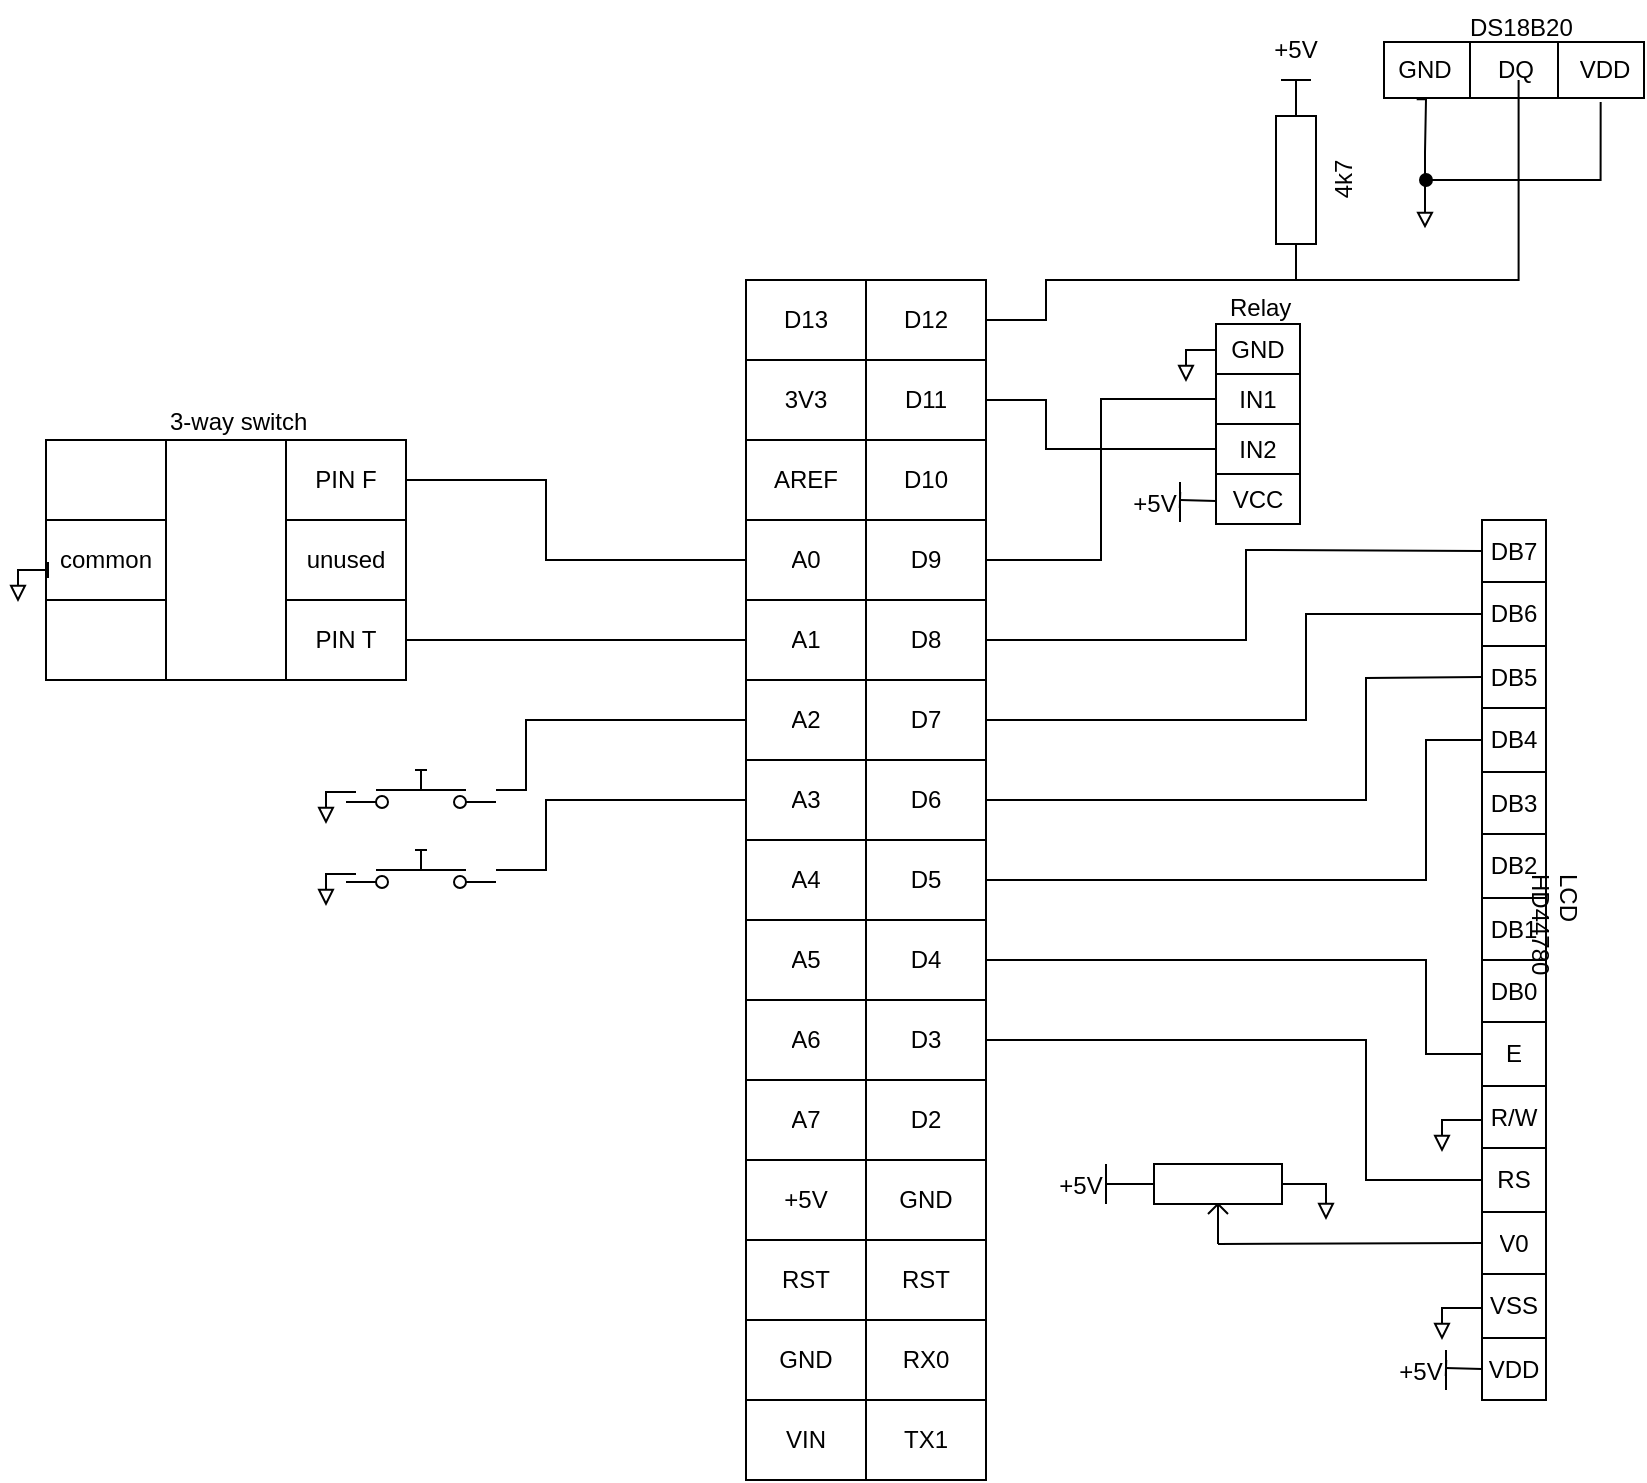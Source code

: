 <mxfile version="14.2.4" type="device"><diagram id="t4HYiMUqzoNzaTL_WrJj" name="Page-1"><mxGraphModel dx="2595" dy="795" grid="1" gridSize="10" guides="1" tooltips="1" connect="1" arrows="1" fold="1" page="1" pageScale="1" pageWidth="1169" pageHeight="827" math="0" shadow="0"><root><mxCell id="0"/><mxCell id="1" parent="0"/><mxCell id="Pey-bX2XR4ALerEIe10U-1" value="" style="shape=table;startSize=0;container=1;collapsible=0;childLayout=tableLayout;flipH=0;flipV=0;direction=east;rotatable=1;" vertex="1" parent="1"><mxGeometry x="360" y="340" width="120" height="600" as="geometry"/></mxCell><mxCell id="Pey-bX2XR4ALerEIe10U-2" value="" style="shape=tableRow;horizontal=0;startSize=0;swimlaneHead=0;swimlaneBody=0;strokeColor=inherit;top=0;left=0;bottom=0;right=0;collapsible=0;dropTarget=0;fillColor=none;points=[[0,0.5],[1,0.5]];portConstraint=eastwest;" vertex="1" parent="Pey-bX2XR4ALerEIe10U-1"><mxGeometry width="120" height="40" as="geometry"/></mxCell><mxCell id="Pey-bX2XR4ALerEIe10U-3" value="D13" style="shape=partialRectangle;html=1;whiteSpace=wrap;connectable=0;strokeColor=inherit;overflow=hidden;fillColor=none;top=0;left=0;bottom=0;right=0;pointerEvents=1;" vertex="1" parent="Pey-bX2XR4ALerEIe10U-2"><mxGeometry width="60" height="40" as="geometry"><mxRectangle width="60" height="40" as="alternateBounds"/></mxGeometry></mxCell><mxCell id="Pey-bX2XR4ALerEIe10U-4" value="D12" style="shape=partialRectangle;html=1;whiteSpace=wrap;connectable=0;strokeColor=inherit;overflow=hidden;fillColor=none;top=0;left=0;bottom=0;right=0;pointerEvents=1;" vertex="1" parent="Pey-bX2XR4ALerEIe10U-2"><mxGeometry x="60" width="60" height="40" as="geometry"><mxRectangle width="60" height="40" as="alternateBounds"/></mxGeometry></mxCell><mxCell id="Pey-bX2XR4ALerEIe10U-5" value="" style="shape=tableRow;horizontal=0;startSize=0;swimlaneHead=0;swimlaneBody=0;strokeColor=inherit;top=0;left=0;bottom=0;right=0;collapsible=0;dropTarget=0;fillColor=none;points=[[0,0.5],[1,0.5]];portConstraint=eastwest;" vertex="1" parent="Pey-bX2XR4ALerEIe10U-1"><mxGeometry y="40" width="120" height="40" as="geometry"/></mxCell><mxCell id="Pey-bX2XR4ALerEIe10U-6" value="3V3" style="shape=partialRectangle;html=1;whiteSpace=wrap;connectable=0;strokeColor=inherit;overflow=hidden;fillColor=none;top=0;left=0;bottom=0;right=0;pointerEvents=1;" vertex="1" parent="Pey-bX2XR4ALerEIe10U-5"><mxGeometry width="60" height="40" as="geometry"><mxRectangle width="60" height="40" as="alternateBounds"/></mxGeometry></mxCell><mxCell id="Pey-bX2XR4ALerEIe10U-7" value="D11" style="shape=partialRectangle;html=1;whiteSpace=wrap;connectable=0;strokeColor=inherit;overflow=hidden;fillColor=none;top=0;left=0;bottom=0;right=0;pointerEvents=1;" vertex="1" parent="Pey-bX2XR4ALerEIe10U-5"><mxGeometry x="60" width="60" height="40" as="geometry"><mxRectangle width="60" height="40" as="alternateBounds"/></mxGeometry></mxCell><mxCell id="Pey-bX2XR4ALerEIe10U-8" value="" style="shape=tableRow;horizontal=0;startSize=0;swimlaneHead=0;swimlaneBody=0;strokeColor=inherit;top=0;left=0;bottom=0;right=0;collapsible=0;dropTarget=0;fillColor=none;points=[[0,0.5],[1,0.5]];portConstraint=eastwest;" vertex="1" parent="Pey-bX2XR4ALerEIe10U-1"><mxGeometry y="80" width="120" height="40" as="geometry"/></mxCell><mxCell id="Pey-bX2XR4ALerEIe10U-9" value="AREF" style="shape=partialRectangle;html=1;whiteSpace=wrap;connectable=0;strokeColor=inherit;overflow=hidden;fillColor=none;top=0;left=0;bottom=0;right=0;pointerEvents=1;" vertex="1" parent="Pey-bX2XR4ALerEIe10U-8"><mxGeometry width="60" height="40" as="geometry"><mxRectangle width="60" height="40" as="alternateBounds"/></mxGeometry></mxCell><mxCell id="Pey-bX2XR4ALerEIe10U-10" value="D10" style="shape=partialRectangle;html=1;whiteSpace=wrap;connectable=0;strokeColor=inherit;overflow=hidden;fillColor=none;top=0;left=0;bottom=0;right=0;pointerEvents=1;" vertex="1" parent="Pey-bX2XR4ALerEIe10U-8"><mxGeometry x="60" width="60" height="40" as="geometry"><mxRectangle width="60" height="40" as="alternateBounds"/></mxGeometry></mxCell><mxCell id="Pey-bX2XR4ALerEIe10U-11" value="" style="shape=tableRow;horizontal=0;startSize=0;swimlaneHead=0;swimlaneBody=0;strokeColor=inherit;top=0;left=0;bottom=0;right=0;collapsible=0;dropTarget=0;fillColor=none;points=[[0,0.5],[1,0.5]];portConstraint=eastwest;" vertex="1" parent="Pey-bX2XR4ALerEIe10U-1"><mxGeometry y="120" width="120" height="40" as="geometry"/></mxCell><mxCell id="Pey-bX2XR4ALerEIe10U-12" value="A0" style="shape=partialRectangle;html=1;whiteSpace=wrap;connectable=0;strokeColor=inherit;overflow=hidden;fillColor=none;top=0;left=0;bottom=0;right=0;pointerEvents=1;" vertex="1" parent="Pey-bX2XR4ALerEIe10U-11"><mxGeometry width="60" height="40" as="geometry"><mxRectangle width="60" height="40" as="alternateBounds"/></mxGeometry></mxCell><mxCell id="Pey-bX2XR4ALerEIe10U-13" value="D9" style="shape=partialRectangle;html=1;whiteSpace=wrap;connectable=0;strokeColor=inherit;overflow=hidden;fillColor=none;top=0;left=0;bottom=0;right=0;pointerEvents=1;" vertex="1" parent="Pey-bX2XR4ALerEIe10U-11"><mxGeometry x="60" width="60" height="40" as="geometry"><mxRectangle width="60" height="40" as="alternateBounds"/></mxGeometry></mxCell><mxCell id="Pey-bX2XR4ALerEIe10U-14" value="" style="shape=tableRow;horizontal=0;startSize=0;swimlaneHead=0;swimlaneBody=0;strokeColor=inherit;top=0;left=0;bottom=0;right=0;collapsible=0;dropTarget=0;fillColor=none;points=[[0,0.5],[1,0.5]];portConstraint=eastwest;" vertex="1" parent="Pey-bX2XR4ALerEIe10U-1"><mxGeometry y="160" width="120" height="40" as="geometry"/></mxCell><mxCell id="Pey-bX2XR4ALerEIe10U-15" value="A1" style="shape=partialRectangle;html=1;whiteSpace=wrap;connectable=0;strokeColor=inherit;overflow=hidden;fillColor=none;top=0;left=0;bottom=0;right=0;pointerEvents=1;" vertex="1" parent="Pey-bX2XR4ALerEIe10U-14"><mxGeometry width="60" height="40" as="geometry"><mxRectangle width="60" height="40" as="alternateBounds"/></mxGeometry></mxCell><mxCell id="Pey-bX2XR4ALerEIe10U-16" value="D8" style="shape=partialRectangle;html=1;whiteSpace=wrap;connectable=0;strokeColor=inherit;overflow=hidden;fillColor=none;top=0;left=0;bottom=0;right=0;pointerEvents=1;" vertex="1" parent="Pey-bX2XR4ALerEIe10U-14"><mxGeometry x="60" width="60" height="40" as="geometry"><mxRectangle width="60" height="40" as="alternateBounds"/></mxGeometry></mxCell><mxCell id="Pey-bX2XR4ALerEIe10U-17" value="" style="shape=tableRow;horizontal=0;startSize=0;swimlaneHead=0;swimlaneBody=0;strokeColor=inherit;top=0;left=0;bottom=0;right=0;collapsible=0;dropTarget=0;fillColor=none;points=[[0,0.5],[1,0.5]];portConstraint=eastwest;" vertex="1" parent="Pey-bX2XR4ALerEIe10U-1"><mxGeometry y="200" width="120" height="40" as="geometry"/></mxCell><mxCell id="Pey-bX2XR4ALerEIe10U-18" value="A2" style="shape=partialRectangle;html=1;whiteSpace=wrap;connectable=0;strokeColor=inherit;overflow=hidden;fillColor=none;top=0;left=0;bottom=0;right=0;pointerEvents=1;" vertex="1" parent="Pey-bX2XR4ALerEIe10U-17"><mxGeometry width="60" height="40" as="geometry"><mxRectangle width="60" height="40" as="alternateBounds"/></mxGeometry></mxCell><mxCell id="Pey-bX2XR4ALerEIe10U-19" value="D7" style="shape=partialRectangle;html=1;whiteSpace=wrap;connectable=0;strokeColor=inherit;overflow=hidden;fillColor=none;top=0;left=0;bottom=0;right=0;pointerEvents=1;" vertex="1" parent="Pey-bX2XR4ALerEIe10U-17"><mxGeometry x="60" width="60" height="40" as="geometry"><mxRectangle width="60" height="40" as="alternateBounds"/></mxGeometry></mxCell><mxCell id="Pey-bX2XR4ALerEIe10U-20" value="" style="shape=tableRow;horizontal=0;startSize=0;swimlaneHead=0;swimlaneBody=0;strokeColor=inherit;top=0;left=0;bottom=0;right=0;collapsible=0;dropTarget=0;fillColor=none;points=[[0,0.5],[1,0.5]];portConstraint=eastwest;" vertex="1" parent="Pey-bX2XR4ALerEIe10U-1"><mxGeometry y="240" width="120" height="40" as="geometry"/></mxCell><mxCell id="Pey-bX2XR4ALerEIe10U-21" value="A3" style="shape=partialRectangle;html=1;whiteSpace=wrap;connectable=0;strokeColor=inherit;overflow=hidden;fillColor=none;top=0;left=0;bottom=0;right=0;pointerEvents=1;" vertex="1" parent="Pey-bX2XR4ALerEIe10U-20"><mxGeometry width="60" height="40" as="geometry"><mxRectangle width="60" height="40" as="alternateBounds"/></mxGeometry></mxCell><mxCell id="Pey-bX2XR4ALerEIe10U-22" value="D6" style="shape=partialRectangle;html=1;whiteSpace=wrap;connectable=0;strokeColor=inherit;overflow=hidden;fillColor=none;top=0;left=0;bottom=0;right=0;pointerEvents=1;" vertex="1" parent="Pey-bX2XR4ALerEIe10U-20"><mxGeometry x="60" width="60" height="40" as="geometry"><mxRectangle width="60" height="40" as="alternateBounds"/></mxGeometry></mxCell><mxCell id="Pey-bX2XR4ALerEIe10U-23" value="" style="shape=tableRow;horizontal=0;startSize=0;swimlaneHead=0;swimlaneBody=0;strokeColor=inherit;top=0;left=0;bottom=0;right=0;collapsible=0;dropTarget=0;fillColor=none;points=[[0,0.5],[1,0.5]];portConstraint=eastwest;" vertex="1" parent="Pey-bX2XR4ALerEIe10U-1"><mxGeometry y="280" width="120" height="40" as="geometry"/></mxCell><mxCell id="Pey-bX2XR4ALerEIe10U-24" value="A4" style="shape=partialRectangle;html=1;whiteSpace=wrap;connectable=0;strokeColor=inherit;overflow=hidden;fillColor=none;top=0;left=0;bottom=0;right=0;pointerEvents=1;" vertex="1" parent="Pey-bX2XR4ALerEIe10U-23"><mxGeometry width="60" height="40" as="geometry"><mxRectangle width="60" height="40" as="alternateBounds"/></mxGeometry></mxCell><mxCell id="Pey-bX2XR4ALerEIe10U-25" value="D5" style="shape=partialRectangle;html=1;whiteSpace=wrap;connectable=0;strokeColor=inherit;overflow=hidden;fillColor=none;top=0;left=0;bottom=0;right=0;pointerEvents=1;" vertex="1" parent="Pey-bX2XR4ALerEIe10U-23"><mxGeometry x="60" width="60" height="40" as="geometry"><mxRectangle width="60" height="40" as="alternateBounds"/></mxGeometry></mxCell><mxCell id="Pey-bX2XR4ALerEIe10U-26" value="" style="shape=tableRow;horizontal=0;startSize=0;swimlaneHead=0;swimlaneBody=0;strokeColor=inherit;top=0;left=0;bottom=0;right=0;collapsible=0;dropTarget=0;fillColor=none;points=[[0,0.5],[1,0.5]];portConstraint=eastwest;" vertex="1" parent="Pey-bX2XR4ALerEIe10U-1"><mxGeometry y="320" width="120" height="40" as="geometry"/></mxCell><mxCell id="Pey-bX2XR4ALerEIe10U-27" value="A5" style="shape=partialRectangle;html=1;whiteSpace=wrap;connectable=0;strokeColor=inherit;overflow=hidden;fillColor=none;top=0;left=0;bottom=0;right=0;pointerEvents=1;" vertex="1" parent="Pey-bX2XR4ALerEIe10U-26"><mxGeometry width="60" height="40" as="geometry"><mxRectangle width="60" height="40" as="alternateBounds"/></mxGeometry></mxCell><mxCell id="Pey-bX2XR4ALerEIe10U-28" value="D4" style="shape=partialRectangle;html=1;whiteSpace=wrap;connectable=0;strokeColor=inherit;overflow=hidden;fillColor=none;top=0;left=0;bottom=0;right=0;pointerEvents=1;" vertex="1" parent="Pey-bX2XR4ALerEIe10U-26"><mxGeometry x="60" width="60" height="40" as="geometry"><mxRectangle width="60" height="40" as="alternateBounds"/></mxGeometry></mxCell><mxCell id="Pey-bX2XR4ALerEIe10U-29" value="" style="shape=tableRow;horizontal=0;startSize=0;swimlaneHead=0;swimlaneBody=0;strokeColor=inherit;top=0;left=0;bottom=0;right=0;collapsible=0;dropTarget=0;fillColor=none;points=[[0,0.5],[1,0.5]];portConstraint=eastwest;" vertex="1" parent="Pey-bX2XR4ALerEIe10U-1"><mxGeometry y="360" width="120" height="40" as="geometry"/></mxCell><mxCell id="Pey-bX2XR4ALerEIe10U-30" value="A6" style="shape=partialRectangle;html=1;whiteSpace=wrap;connectable=0;strokeColor=inherit;overflow=hidden;fillColor=none;top=0;left=0;bottom=0;right=0;pointerEvents=1;" vertex="1" parent="Pey-bX2XR4ALerEIe10U-29"><mxGeometry width="60" height="40" as="geometry"><mxRectangle width="60" height="40" as="alternateBounds"/></mxGeometry></mxCell><mxCell id="Pey-bX2XR4ALerEIe10U-31" value="D3" style="shape=partialRectangle;html=1;whiteSpace=wrap;connectable=0;strokeColor=inherit;overflow=hidden;fillColor=none;top=0;left=0;bottom=0;right=0;pointerEvents=1;" vertex="1" parent="Pey-bX2XR4ALerEIe10U-29"><mxGeometry x="60" width="60" height="40" as="geometry"><mxRectangle width="60" height="40" as="alternateBounds"/></mxGeometry></mxCell><mxCell id="Pey-bX2XR4ALerEIe10U-32" value="" style="shape=tableRow;horizontal=0;startSize=0;swimlaneHead=0;swimlaneBody=0;strokeColor=inherit;top=0;left=0;bottom=0;right=0;collapsible=0;dropTarget=0;fillColor=none;points=[[0,0.5],[1,0.5]];portConstraint=eastwest;" vertex="1" parent="Pey-bX2XR4ALerEIe10U-1"><mxGeometry y="400" width="120" height="40" as="geometry"/></mxCell><mxCell id="Pey-bX2XR4ALerEIe10U-33" value="A7" style="shape=partialRectangle;html=1;whiteSpace=wrap;connectable=0;strokeColor=inherit;overflow=hidden;fillColor=none;top=0;left=0;bottom=0;right=0;pointerEvents=1;" vertex="1" parent="Pey-bX2XR4ALerEIe10U-32"><mxGeometry width="60" height="40" as="geometry"><mxRectangle width="60" height="40" as="alternateBounds"/></mxGeometry></mxCell><mxCell id="Pey-bX2XR4ALerEIe10U-34" value="D2" style="shape=partialRectangle;html=1;whiteSpace=wrap;connectable=0;strokeColor=inherit;overflow=hidden;fillColor=none;top=0;left=0;bottom=0;right=0;pointerEvents=1;" vertex="1" parent="Pey-bX2XR4ALerEIe10U-32"><mxGeometry x="60" width="60" height="40" as="geometry"><mxRectangle width="60" height="40" as="alternateBounds"/></mxGeometry></mxCell><mxCell id="Pey-bX2XR4ALerEIe10U-35" value="" style="shape=tableRow;horizontal=0;startSize=0;swimlaneHead=0;swimlaneBody=0;strokeColor=inherit;top=0;left=0;bottom=0;right=0;collapsible=0;dropTarget=0;fillColor=none;points=[[0,0.5],[1,0.5]];portConstraint=eastwest;" vertex="1" parent="Pey-bX2XR4ALerEIe10U-1"><mxGeometry y="440" width="120" height="40" as="geometry"/></mxCell><mxCell id="Pey-bX2XR4ALerEIe10U-36" value="+5V" style="shape=partialRectangle;html=1;whiteSpace=wrap;connectable=0;strokeColor=inherit;overflow=hidden;fillColor=none;top=0;left=0;bottom=0;right=0;pointerEvents=1;" vertex="1" parent="Pey-bX2XR4ALerEIe10U-35"><mxGeometry width="60" height="40" as="geometry"><mxRectangle width="60" height="40" as="alternateBounds"/></mxGeometry></mxCell><mxCell id="Pey-bX2XR4ALerEIe10U-37" value="GND" style="shape=partialRectangle;html=1;whiteSpace=wrap;connectable=0;strokeColor=inherit;overflow=hidden;fillColor=none;top=0;left=0;bottom=0;right=0;pointerEvents=1;" vertex="1" parent="Pey-bX2XR4ALerEIe10U-35"><mxGeometry x="60" width="60" height="40" as="geometry"><mxRectangle width="60" height="40" as="alternateBounds"/></mxGeometry></mxCell><mxCell id="Pey-bX2XR4ALerEIe10U-38" value="" style="shape=tableRow;horizontal=0;startSize=0;swimlaneHead=0;swimlaneBody=0;strokeColor=inherit;top=0;left=0;bottom=0;right=0;collapsible=0;dropTarget=0;fillColor=none;points=[[0,0.5],[1,0.5]];portConstraint=eastwest;" vertex="1" parent="Pey-bX2XR4ALerEIe10U-1"><mxGeometry y="480" width="120" height="40" as="geometry"/></mxCell><mxCell id="Pey-bX2XR4ALerEIe10U-39" value="RST" style="shape=partialRectangle;html=1;whiteSpace=wrap;connectable=0;strokeColor=inherit;overflow=hidden;fillColor=none;top=0;left=0;bottom=0;right=0;pointerEvents=1;" vertex="1" parent="Pey-bX2XR4ALerEIe10U-38"><mxGeometry width="60" height="40" as="geometry"><mxRectangle width="60" height="40" as="alternateBounds"/></mxGeometry></mxCell><mxCell id="Pey-bX2XR4ALerEIe10U-40" value="RST" style="shape=partialRectangle;html=1;whiteSpace=wrap;connectable=0;strokeColor=inherit;overflow=hidden;fillColor=none;top=0;left=0;bottom=0;right=0;pointerEvents=1;" vertex="1" parent="Pey-bX2XR4ALerEIe10U-38"><mxGeometry x="60" width="60" height="40" as="geometry"><mxRectangle width="60" height="40" as="alternateBounds"/></mxGeometry></mxCell><mxCell id="Pey-bX2XR4ALerEIe10U-41" value="" style="shape=tableRow;horizontal=0;startSize=0;swimlaneHead=0;swimlaneBody=0;strokeColor=inherit;top=0;left=0;bottom=0;right=0;collapsible=0;dropTarget=0;fillColor=none;points=[[0,0.5],[1,0.5]];portConstraint=eastwest;" vertex="1" parent="Pey-bX2XR4ALerEIe10U-1"><mxGeometry y="520" width="120" height="40" as="geometry"/></mxCell><mxCell id="Pey-bX2XR4ALerEIe10U-42" value="GND" style="shape=partialRectangle;html=1;whiteSpace=wrap;connectable=0;strokeColor=inherit;overflow=hidden;fillColor=none;top=0;left=0;bottom=0;right=0;pointerEvents=1;" vertex="1" parent="Pey-bX2XR4ALerEIe10U-41"><mxGeometry width="60" height="40" as="geometry"><mxRectangle width="60" height="40" as="alternateBounds"/></mxGeometry></mxCell><mxCell id="Pey-bX2XR4ALerEIe10U-43" value="RX0" style="shape=partialRectangle;html=1;whiteSpace=wrap;connectable=0;strokeColor=inherit;overflow=hidden;fillColor=none;top=0;left=0;bottom=0;right=0;pointerEvents=1;" vertex="1" parent="Pey-bX2XR4ALerEIe10U-41"><mxGeometry x="60" width="60" height="40" as="geometry"><mxRectangle width="60" height="40" as="alternateBounds"/></mxGeometry></mxCell><mxCell id="Pey-bX2XR4ALerEIe10U-44" style="shape=tableRow;horizontal=0;startSize=0;swimlaneHead=0;swimlaneBody=0;strokeColor=inherit;top=0;left=0;bottom=0;right=0;collapsible=0;dropTarget=0;fillColor=none;points=[[0,0.5],[1,0.5]];portConstraint=eastwest;" vertex="1" parent="Pey-bX2XR4ALerEIe10U-1"><mxGeometry y="560" width="120" height="40" as="geometry"/></mxCell><mxCell id="Pey-bX2XR4ALerEIe10U-45" value="VIN" style="shape=partialRectangle;html=1;whiteSpace=wrap;connectable=0;strokeColor=inherit;overflow=hidden;fillColor=none;top=0;left=0;bottom=0;right=0;pointerEvents=1;" vertex="1" parent="Pey-bX2XR4ALerEIe10U-44"><mxGeometry width="60" height="40" as="geometry"><mxRectangle width="60" height="40" as="alternateBounds"/></mxGeometry></mxCell><mxCell id="Pey-bX2XR4ALerEIe10U-46" value="TX1" style="shape=partialRectangle;html=1;whiteSpace=wrap;connectable=0;strokeColor=inherit;overflow=hidden;fillColor=none;top=0;left=0;bottom=0;right=0;pointerEvents=1;" vertex="1" parent="Pey-bX2XR4ALerEIe10U-44"><mxGeometry x="60" width="60" height="40" as="geometry"><mxRectangle width="60" height="40" as="alternateBounds"/></mxGeometry></mxCell><mxCell id="Pey-bX2XR4ALerEIe10U-47" value="" style="shape=table;startSize=0;container=1;collapsible=0;childLayout=tableLayout;" vertex="1" parent="1"><mxGeometry x="679" y="221" width="130" height="28" as="geometry"/></mxCell><mxCell id="Pey-bX2XR4ALerEIe10U-52" value="" style="shape=tableRow;horizontal=0;startSize=0;swimlaneHead=0;swimlaneBody=0;strokeColor=inherit;top=0;left=0;bottom=0;right=0;collapsible=0;dropTarget=0;fillColor=none;points=[[0,0.5],[1,0.5]];portConstraint=eastwest;" vertex="1" parent="Pey-bX2XR4ALerEIe10U-47"><mxGeometry width="130" height="28" as="geometry"/></mxCell><mxCell id="Pey-bX2XR4ALerEIe10U-53" value="GND" style="shape=partialRectangle;html=1;whiteSpace=wrap;connectable=0;strokeColor=inherit;overflow=hidden;fillColor=none;top=0;left=0;bottom=0;right=0;pointerEvents=1;" vertex="1" parent="Pey-bX2XR4ALerEIe10U-52"><mxGeometry width="41" height="28" as="geometry"><mxRectangle width="43" height="28" as="alternateBounds"/></mxGeometry></mxCell><mxCell id="Pey-bX2XR4ALerEIe10U-54" value="DQ" style="shape=partialRectangle;html=1;whiteSpace=wrap;connectable=0;strokeColor=inherit;overflow=hidden;fillColor=none;top=0;left=0;bottom=0;right=0;pointerEvents=1;" vertex="1" parent="Pey-bX2XR4ALerEIe10U-52"><mxGeometry x="41" width="50" height="28" as="geometry"><mxRectangle width="44" height="28" as="alternateBounds"/></mxGeometry></mxCell><mxCell id="Pey-bX2XR4ALerEIe10U-55" value="VDD" style="shape=partialRectangle;html=1;whiteSpace=wrap;connectable=0;strokeColor=inherit;overflow=hidden;fillColor=none;top=0;left=0;bottom=0;right=0;pointerEvents=1;" vertex="1" parent="Pey-bX2XR4ALerEIe10U-52"><mxGeometry x="91" width="39" height="28" as="geometry"><mxRectangle width="43" height="28" as="alternateBounds"/></mxGeometry></mxCell><mxCell id="Pey-bX2XR4ALerEIe10U-56" value="" style="pointerEvents=1;verticalLabelPosition=bottom;shadow=0;dashed=0;align=center;html=1;verticalAlign=top;shape=mxgraph.electrical.signal_sources.signal_ground;" vertex="1" parent="1"><mxGeometry x="696" y="303" width="7" height="10" as="geometry"/></mxCell><mxCell id="Pey-bX2XR4ALerEIe10U-57" style="edgeStyle=orthogonalEdgeStyle;rounded=0;orthogonalLoop=1;jettySize=auto;html=1;exitX=0.5;exitY=0;exitDx=0;exitDy=0;exitPerimeter=0;entryX=0.118;entryY=1.021;entryDx=0;entryDy=0;entryPerimeter=0;endArrow=none;endFill=0;" edge="1" parent="1"><mxGeometry relative="1" as="geometry"><mxPoint x="699.5" y="303" as="sourcePoint"/><mxPoint x="695.34" y="249.588" as="targetPoint"/><Array as="points"><mxPoint x="700" y="276"/><mxPoint x="700" y="250"/></Array></mxGeometry></mxCell><mxCell id="Pey-bX2XR4ALerEIe10U-58" style="edgeStyle=orthogonalEdgeStyle;rounded=0;orthogonalLoop=1;jettySize=auto;html=1;exitX=1;exitY=0.5;exitDx=0;exitDy=0;entryX=0.51;entryY=1.008;entryDx=0;entryDy=0;entryPerimeter=0;endArrow=none;endFill=0;" edge="1" parent="1"><mxGeometry relative="1" as="geometry"><mxPoint x="480" y="349.78" as="sourcePoint"/><mxPoint x="746.3" y="240.004" as="targetPoint"/><Array as="points"><mxPoint x="480" y="360"/><mxPoint x="510" y="360"/><mxPoint x="510" y="340"/><mxPoint x="746" y="340"/></Array></mxGeometry></mxCell><mxCell id="Pey-bX2XR4ALerEIe10U-59" style="edgeStyle=orthogonalEdgeStyle;rounded=0;orthogonalLoop=1;jettySize=auto;html=1;entryX=0.841;entryY=1.034;entryDx=0;entryDy=0;entryPerimeter=0;startArrow=oval;startFill=1;endArrow=none;endFill=0;" edge="1" parent="1"><mxGeometry relative="1" as="geometry"><mxPoint x="700" y="290" as="sourcePoint"/><mxPoint x="787.33" y="250.952" as="targetPoint"/><Array as="points"><mxPoint x="787" y="290"/></Array></mxGeometry></mxCell><mxCell id="Pey-bX2XR4ALerEIe10U-60" style="edgeStyle=none;rounded=0;orthogonalLoop=1;jettySize=auto;html=1;exitX=1;exitY=0.5;exitDx=0;exitDy=0;exitPerimeter=0;entryX=0.5;entryY=1;entryDx=0;entryDy=0;endArrow=baseDash;endFill=0;" edge="1" parent="1" source="Pey-bX2XR4ALerEIe10U-61" target="Pey-bX2XR4ALerEIe10U-62"><mxGeometry relative="1" as="geometry"/></mxCell><mxCell id="Pey-bX2XR4ALerEIe10U-61" value="4k7" style="pointerEvents=1;verticalLabelPosition=bottom;shadow=0;dashed=0;align=center;html=1;verticalAlign=top;shape=mxgraph.electrical.resistors.resistor_1;rotation=-90;" vertex="1" parent="1"><mxGeometry x="585" y="280" width="100" height="20" as="geometry"/></mxCell><mxCell id="Pey-bX2XR4ALerEIe10U-62" value="+5V" style="text;html=1;strokeColor=none;fillColor=none;align=center;verticalAlign=middle;whiteSpace=wrap;rounded=0;" vertex="1" parent="1"><mxGeometry x="605" y="210" width="60" height="30" as="geometry"/></mxCell><mxCell id="Pey-bX2XR4ALerEIe10U-63" value="" style="shape=table;startSize=0;container=1;collapsible=0;childLayout=tableLayout;" vertex="1" parent="1"><mxGeometry x="728" y="460" width="32" height="440" as="geometry"/></mxCell><mxCell id="Pey-bX2XR4ALerEIe10U-64" value="" style="shape=tableRow;horizontal=0;startSize=0;swimlaneHead=0;swimlaneBody=0;strokeColor=inherit;top=0;left=0;bottom=0;right=0;collapsible=0;dropTarget=0;fillColor=none;points=[[0,0.5],[1,0.5]];portConstraint=eastwest;" vertex="1" parent="Pey-bX2XR4ALerEIe10U-63"><mxGeometry width="32" height="31" as="geometry"/></mxCell><mxCell id="Pey-bX2XR4ALerEIe10U-65" value="DB7" style="shape=partialRectangle;html=1;whiteSpace=wrap;connectable=0;strokeColor=inherit;overflow=hidden;fillColor=none;top=0;left=0;bottom=0;right=0;pointerEvents=1;" vertex="1" parent="Pey-bX2XR4ALerEIe10U-64"><mxGeometry width="32" height="31" as="geometry"><mxRectangle width="32" height="31" as="alternateBounds"/></mxGeometry></mxCell><mxCell id="Pey-bX2XR4ALerEIe10U-67" value="" style="shape=tableRow;horizontal=0;startSize=0;swimlaneHead=0;swimlaneBody=0;strokeColor=inherit;top=0;left=0;bottom=0;right=0;collapsible=0;dropTarget=0;fillColor=none;points=[[0,0.5],[1,0.5]];portConstraint=eastwest;" vertex="1" parent="Pey-bX2XR4ALerEIe10U-63"><mxGeometry y="31" width="32" height="32" as="geometry"/></mxCell><mxCell id="Pey-bX2XR4ALerEIe10U-68" value="DB6" style="shape=partialRectangle;html=1;whiteSpace=wrap;connectable=0;strokeColor=inherit;overflow=hidden;fillColor=none;top=0;left=0;bottom=0;right=0;pointerEvents=1;" vertex="1" parent="Pey-bX2XR4ALerEIe10U-67"><mxGeometry width="32" height="32" as="geometry"><mxRectangle width="32" height="32" as="alternateBounds"/></mxGeometry></mxCell><mxCell id="Pey-bX2XR4ALerEIe10U-70" value="" style="shape=tableRow;horizontal=0;startSize=0;swimlaneHead=0;swimlaneBody=0;strokeColor=inherit;top=0;left=0;bottom=0;right=0;collapsible=0;dropTarget=0;fillColor=none;points=[[0,0.5],[1,0.5]];portConstraint=eastwest;" vertex="1" parent="Pey-bX2XR4ALerEIe10U-63"><mxGeometry y="63" width="32" height="31" as="geometry"/></mxCell><mxCell id="Pey-bX2XR4ALerEIe10U-71" value="DB5" style="shape=partialRectangle;html=1;whiteSpace=wrap;connectable=0;strokeColor=inherit;overflow=hidden;fillColor=none;top=0;left=0;bottom=0;right=0;pointerEvents=1;" vertex="1" parent="Pey-bX2XR4ALerEIe10U-70"><mxGeometry width="32" height="31" as="geometry"><mxRectangle width="32" height="31" as="alternateBounds"/></mxGeometry></mxCell><mxCell id="Pey-bX2XR4ALerEIe10U-73" value="" style="shape=tableRow;horizontal=0;startSize=0;swimlaneHead=0;swimlaneBody=0;strokeColor=inherit;top=0;left=0;bottom=0;right=0;collapsible=0;dropTarget=0;fillColor=none;points=[[0,0.5],[1,0.5]];portConstraint=eastwest;" vertex="1" parent="Pey-bX2XR4ALerEIe10U-63"><mxGeometry y="94" width="32" height="32" as="geometry"/></mxCell><mxCell id="Pey-bX2XR4ALerEIe10U-74" value="DB4" style="shape=partialRectangle;html=1;whiteSpace=wrap;connectable=0;strokeColor=inherit;overflow=hidden;fillColor=none;top=0;left=0;bottom=0;right=0;pointerEvents=1;" vertex="1" parent="Pey-bX2XR4ALerEIe10U-73"><mxGeometry width="32" height="32" as="geometry"><mxRectangle width="32" height="32" as="alternateBounds"/></mxGeometry></mxCell><mxCell id="Pey-bX2XR4ALerEIe10U-76" value="" style="shape=tableRow;horizontal=0;startSize=0;swimlaneHead=0;swimlaneBody=0;strokeColor=inherit;top=0;left=0;bottom=0;right=0;collapsible=0;dropTarget=0;fillColor=none;points=[[0,0.5],[1,0.5]];portConstraint=eastwest;" vertex="1" parent="Pey-bX2XR4ALerEIe10U-63"><mxGeometry y="126" width="32" height="31" as="geometry"/></mxCell><mxCell id="Pey-bX2XR4ALerEIe10U-77" value="DB3" style="shape=partialRectangle;html=1;whiteSpace=wrap;connectable=0;strokeColor=inherit;overflow=hidden;fillColor=none;top=0;left=0;bottom=0;right=0;pointerEvents=1;" vertex="1" parent="Pey-bX2XR4ALerEIe10U-76"><mxGeometry width="32" height="31" as="geometry"><mxRectangle width="32" height="31" as="alternateBounds"/></mxGeometry></mxCell><mxCell id="Pey-bX2XR4ALerEIe10U-79" value="" style="shape=tableRow;horizontal=0;startSize=0;swimlaneHead=0;swimlaneBody=0;strokeColor=inherit;top=0;left=0;bottom=0;right=0;collapsible=0;dropTarget=0;fillColor=none;points=[[0,0.5],[1,0.5]];portConstraint=eastwest;" vertex="1" parent="Pey-bX2XR4ALerEIe10U-63"><mxGeometry y="157" width="32" height="32" as="geometry"/></mxCell><mxCell id="Pey-bX2XR4ALerEIe10U-80" value="DB2" style="shape=partialRectangle;html=1;whiteSpace=wrap;connectable=0;strokeColor=inherit;overflow=hidden;fillColor=none;top=0;left=0;bottom=0;right=0;pointerEvents=1;" vertex="1" parent="Pey-bX2XR4ALerEIe10U-79"><mxGeometry width="32" height="32" as="geometry"><mxRectangle width="32" height="32" as="alternateBounds"/></mxGeometry></mxCell><mxCell id="Pey-bX2XR4ALerEIe10U-82" value="" style="shape=tableRow;horizontal=0;startSize=0;swimlaneHead=0;swimlaneBody=0;strokeColor=inherit;top=0;left=0;bottom=0;right=0;collapsible=0;dropTarget=0;fillColor=none;points=[[0,0.5],[1,0.5]];portConstraint=eastwest;" vertex="1" parent="Pey-bX2XR4ALerEIe10U-63"><mxGeometry y="189" width="32" height="31" as="geometry"/></mxCell><mxCell id="Pey-bX2XR4ALerEIe10U-83" value="DB1" style="shape=partialRectangle;html=1;whiteSpace=wrap;connectable=0;strokeColor=inherit;overflow=hidden;fillColor=none;top=0;left=0;bottom=0;right=0;pointerEvents=1;" vertex="1" parent="Pey-bX2XR4ALerEIe10U-82"><mxGeometry width="32" height="31" as="geometry"><mxRectangle width="32" height="31" as="alternateBounds"/></mxGeometry></mxCell><mxCell id="Pey-bX2XR4ALerEIe10U-85" value="" style="shape=tableRow;horizontal=0;startSize=0;swimlaneHead=0;swimlaneBody=0;strokeColor=inherit;top=0;left=0;bottom=0;right=0;collapsible=0;dropTarget=0;fillColor=none;points=[[0,0.5],[1,0.5]];portConstraint=eastwest;" vertex="1" parent="Pey-bX2XR4ALerEIe10U-63"><mxGeometry y="220" width="32" height="31" as="geometry"/></mxCell><mxCell id="Pey-bX2XR4ALerEIe10U-86" value="DB0" style="shape=partialRectangle;html=1;whiteSpace=wrap;connectable=0;strokeColor=inherit;overflow=hidden;fillColor=none;top=0;left=0;bottom=0;right=0;pointerEvents=1;" vertex="1" parent="Pey-bX2XR4ALerEIe10U-85"><mxGeometry width="32" height="31" as="geometry"><mxRectangle width="32" height="31" as="alternateBounds"/></mxGeometry></mxCell><mxCell id="Pey-bX2XR4ALerEIe10U-88" value="" style="shape=tableRow;horizontal=0;startSize=0;swimlaneHead=0;swimlaneBody=0;strokeColor=inherit;top=0;left=0;bottom=0;right=0;collapsible=0;dropTarget=0;fillColor=none;points=[[0,0.5],[1,0.5]];portConstraint=eastwest;" vertex="1" parent="Pey-bX2XR4ALerEIe10U-63"><mxGeometry y="251" width="32" height="32" as="geometry"/></mxCell><mxCell id="Pey-bX2XR4ALerEIe10U-89" value="E" style="shape=partialRectangle;html=1;whiteSpace=wrap;connectable=0;strokeColor=inherit;overflow=hidden;fillColor=none;top=0;left=0;bottom=0;right=0;pointerEvents=1;" vertex="1" parent="Pey-bX2XR4ALerEIe10U-88"><mxGeometry width="32" height="32" as="geometry"><mxRectangle width="32" height="32" as="alternateBounds"/></mxGeometry></mxCell><mxCell id="Pey-bX2XR4ALerEIe10U-91" value="" style="shape=tableRow;horizontal=0;startSize=0;swimlaneHead=0;swimlaneBody=0;strokeColor=inherit;top=0;left=0;bottom=0;right=0;collapsible=0;dropTarget=0;fillColor=none;points=[[0,0.5],[1,0.5]];portConstraint=eastwest;" vertex="1" parent="Pey-bX2XR4ALerEIe10U-63"><mxGeometry y="283" width="32" height="31" as="geometry"/></mxCell><mxCell id="Pey-bX2XR4ALerEIe10U-92" value="R/W" style="shape=partialRectangle;html=1;whiteSpace=wrap;connectable=0;strokeColor=inherit;overflow=hidden;fillColor=none;top=0;left=0;bottom=0;right=0;pointerEvents=1;" vertex="1" parent="Pey-bX2XR4ALerEIe10U-91"><mxGeometry width="32" height="31" as="geometry"><mxRectangle width="32" height="31" as="alternateBounds"/></mxGeometry></mxCell><mxCell id="Pey-bX2XR4ALerEIe10U-94" value="" style="shape=tableRow;horizontal=0;startSize=0;swimlaneHead=0;swimlaneBody=0;strokeColor=inherit;top=0;left=0;bottom=0;right=0;collapsible=0;dropTarget=0;fillColor=none;points=[[0,0.5],[1,0.5]];portConstraint=eastwest;" vertex="1" parent="Pey-bX2XR4ALerEIe10U-63"><mxGeometry y="314" width="32" height="32" as="geometry"/></mxCell><mxCell id="Pey-bX2XR4ALerEIe10U-95" value="RS" style="shape=partialRectangle;html=1;whiteSpace=wrap;connectable=0;strokeColor=inherit;overflow=hidden;fillColor=none;top=0;left=0;bottom=0;right=0;pointerEvents=1;" vertex="1" parent="Pey-bX2XR4ALerEIe10U-94"><mxGeometry width="32" height="32" as="geometry"><mxRectangle width="32" height="32" as="alternateBounds"/></mxGeometry></mxCell><mxCell id="Pey-bX2XR4ALerEIe10U-97" value="" style="shape=tableRow;horizontal=0;startSize=0;swimlaneHead=0;swimlaneBody=0;strokeColor=inherit;top=0;left=0;bottom=0;right=0;collapsible=0;dropTarget=0;fillColor=none;points=[[0,0.5],[1,0.5]];portConstraint=eastwest;" vertex="1" parent="Pey-bX2XR4ALerEIe10U-63"><mxGeometry y="346" width="32" height="31" as="geometry"/></mxCell><mxCell id="Pey-bX2XR4ALerEIe10U-98" value="V0" style="shape=partialRectangle;html=1;whiteSpace=wrap;connectable=0;strokeColor=inherit;overflow=hidden;fillColor=none;top=0;left=0;bottom=0;right=0;pointerEvents=1;" vertex="1" parent="Pey-bX2XR4ALerEIe10U-97"><mxGeometry width="32" height="31" as="geometry"><mxRectangle width="32" height="31" as="alternateBounds"/></mxGeometry></mxCell><mxCell id="Pey-bX2XR4ALerEIe10U-100" value="" style="shape=tableRow;horizontal=0;startSize=0;swimlaneHead=0;swimlaneBody=0;strokeColor=inherit;top=0;left=0;bottom=0;right=0;collapsible=0;dropTarget=0;fillColor=none;points=[[0,0.5],[1,0.5]];portConstraint=eastwest;" vertex="1" parent="Pey-bX2XR4ALerEIe10U-63"><mxGeometry y="377" width="32" height="32" as="geometry"/></mxCell><mxCell id="Pey-bX2XR4ALerEIe10U-101" value="VSS" style="shape=partialRectangle;html=1;whiteSpace=wrap;connectable=0;strokeColor=inherit;overflow=hidden;fillColor=none;top=0;left=0;bottom=0;right=0;pointerEvents=1;" vertex="1" parent="Pey-bX2XR4ALerEIe10U-100"><mxGeometry width="32" height="32" as="geometry"><mxRectangle width="32" height="32" as="alternateBounds"/></mxGeometry></mxCell><mxCell id="Pey-bX2XR4ALerEIe10U-103" value="" style="shape=tableRow;horizontal=0;startSize=0;swimlaneHead=0;swimlaneBody=0;strokeColor=inherit;top=0;left=0;bottom=0;right=0;collapsible=0;dropTarget=0;fillColor=none;points=[[0,0.5],[1,0.5]];portConstraint=eastwest;" vertex="1" parent="Pey-bX2XR4ALerEIe10U-63"><mxGeometry y="409" width="32" height="31" as="geometry"/></mxCell><mxCell id="Pey-bX2XR4ALerEIe10U-104" value="VDD" style="shape=partialRectangle;html=1;whiteSpace=wrap;connectable=0;strokeColor=inherit;overflow=hidden;fillColor=none;top=0;left=0;bottom=0;right=0;pointerEvents=1;" vertex="1" parent="Pey-bX2XR4ALerEIe10U-103"><mxGeometry width="32" height="31" as="geometry"><mxRectangle width="32" height="31" as="alternateBounds"/></mxGeometry></mxCell><mxCell id="Pey-bX2XR4ALerEIe10U-106" style="edgeStyle=none;rounded=0;orthogonalLoop=1;jettySize=auto;html=1;exitX=0;exitY=0.5;exitDx=0;exitDy=0;endArrow=baseDash;endFill=0;" edge="1" parent="1" source="Pey-bX2XR4ALerEIe10U-103"><mxGeometry relative="1" as="geometry"><mxPoint x="710" y="884" as="targetPoint"/></mxGeometry></mxCell><mxCell id="Pey-bX2XR4ALerEIe10U-107" value="+5V" style="text;html=1;align=center;verticalAlign=middle;resizable=0;points=[];autosize=1;strokeColor=none;fillColor=none;" vertex="1" parent="1"><mxGeometry x="502" y="778" width="50" height="30" as="geometry"/></mxCell><mxCell id="Pey-bX2XR4ALerEIe10U-108" style="edgeStyle=none;rounded=0;orthogonalLoop=1;jettySize=auto;html=1;exitX=0;exitY=0.25;exitDx=0;exitDy=0;exitPerimeter=0;endArrow=baseDash;endFill=0;" edge="1" parent="1" source="Pey-bX2XR4ALerEIe10U-110"><mxGeometry relative="1" as="geometry"><mxPoint x="540" y="792" as="targetPoint"/></mxGeometry></mxCell><mxCell id="Pey-bX2XR4ALerEIe10U-109" style="edgeStyle=none;rounded=0;orthogonalLoop=1;jettySize=auto;html=1;exitX=1;exitY=0.25;exitDx=0;exitDy=0;exitPerimeter=0;endArrow=block;endFill=0;" edge="1" parent="1" source="Pey-bX2XR4ALerEIe10U-110"><mxGeometry relative="1" as="geometry"><mxPoint x="650" y="810" as="targetPoint"/><Array as="points"><mxPoint x="650" y="792"/></Array></mxGeometry></mxCell><mxCell id="Pey-bX2XR4ALerEIe10U-110" value="" style="pointerEvents=1;verticalLabelPosition=bottom;shadow=0;dashed=0;align=center;html=1;verticalAlign=top;shape=mxgraph.electrical.resistors.potentiometer_1;" vertex="1" parent="1"><mxGeometry x="546" y="782" width="100" height="40" as="geometry"/></mxCell><mxCell id="Pey-bX2XR4ALerEIe10U-111" style="edgeStyle=none;rounded=0;orthogonalLoop=1;jettySize=auto;html=1;endArrow=baseDash;endFill=0;startArrow=block;startFill=0;" edge="1" parent="1"><mxGeometry relative="1" as="geometry"><mxPoint x="708" y="870" as="sourcePoint"/><mxPoint x="728" y="854" as="targetPoint"/><Array as="points"><mxPoint x="708" y="854"/></Array></mxGeometry></mxCell><mxCell id="Pey-bX2XR4ALerEIe10U-112" style="edgeStyle=none;rounded=0;orthogonalLoop=1;jettySize=auto;html=1;exitX=0;exitY=0.5;exitDx=0;exitDy=0;entryX=0.5;entryY=1;entryDx=0;entryDy=0;entryPerimeter=0;endArrow=none;endFill=0;" edge="1" parent="1" source="Pey-bX2XR4ALerEIe10U-97" target="Pey-bX2XR4ALerEIe10U-110"><mxGeometry relative="1" as="geometry"/></mxCell><mxCell id="Pey-bX2XR4ALerEIe10U-113" style="edgeStyle=none;rounded=0;orthogonalLoop=1;jettySize=auto;html=1;exitX=0;exitY=0.5;exitDx=0;exitDy=0;jumpStyle=sharp;endArrow=none;endFill=0;entryX=1;entryY=0.5;entryDx=0;entryDy=0;" edge="1" parent="1" source="Pey-bX2XR4ALerEIe10U-94" target="Pey-bX2XR4ALerEIe10U-29"><mxGeometry relative="1" as="geometry"><mxPoint x="520" y="720" as="targetPoint"/><Array as="points"><mxPoint x="670" y="790"/><mxPoint x="670" y="720"/><mxPoint x="530" y="720"/></Array></mxGeometry></mxCell><mxCell id="Pey-bX2XR4ALerEIe10U-114" style="edgeStyle=none;rounded=0;orthogonalLoop=1;jettySize=auto;html=1;endArrow=baseDash;endFill=0;startArrow=block;startFill=0;" edge="1" parent="1"><mxGeometry relative="1" as="geometry"><mxPoint x="708" y="776" as="sourcePoint"/><mxPoint x="728" y="760" as="targetPoint"/><Array as="points"><mxPoint x="708" y="760"/></Array></mxGeometry></mxCell><mxCell id="Pey-bX2XR4ALerEIe10U-115" style="edgeStyle=none;rounded=0;orthogonalLoop=1;jettySize=auto;html=1;exitX=0;exitY=0.5;exitDx=0;exitDy=0;entryX=1;entryY=0.5;entryDx=0;entryDy=0;endArrow=none;endFill=0;" edge="1" parent="1" source="Pey-bX2XR4ALerEIe10U-88" target="Pey-bX2XR4ALerEIe10U-26"><mxGeometry relative="1" as="geometry"><Array as="points"><mxPoint x="700" y="727"/><mxPoint x="700" y="700"/><mxPoint x="700" y="680"/></Array></mxGeometry></mxCell><mxCell id="Pey-bX2XR4ALerEIe10U-116" style="edgeStyle=none;rounded=0;orthogonalLoop=1;jettySize=auto;html=1;exitX=0;exitY=0.5;exitDx=0;exitDy=0;entryX=1;entryY=0.5;entryDx=0;entryDy=0;endArrow=none;endFill=0;" edge="1" parent="1" source="Pey-bX2XR4ALerEIe10U-73" target="Pey-bX2XR4ALerEIe10U-23"><mxGeometry relative="1" as="geometry"><Array as="points"><mxPoint x="700" y="570"/><mxPoint x="700" y="640"/></Array></mxGeometry></mxCell><mxCell id="Pey-bX2XR4ALerEIe10U-117" style="edgeStyle=none;rounded=0;orthogonalLoop=1;jettySize=auto;html=1;exitX=0;exitY=0.5;exitDx=0;exitDy=0;entryX=1;entryY=0.5;entryDx=0;entryDy=0;endArrow=none;endFill=0;" edge="1" parent="1" source="Pey-bX2XR4ALerEIe10U-70" target="Pey-bX2XR4ALerEIe10U-20"><mxGeometry relative="1" as="geometry"><Array as="points"><mxPoint x="670" y="539"/><mxPoint x="670" y="600"/></Array></mxGeometry></mxCell><mxCell id="Pey-bX2XR4ALerEIe10U-118" style="edgeStyle=none;rounded=0;orthogonalLoop=1;jettySize=auto;html=1;exitX=0;exitY=0.5;exitDx=0;exitDy=0;entryX=1;entryY=0.5;entryDx=0;entryDy=0;endArrow=none;endFill=0;" edge="1" parent="1" source="Pey-bX2XR4ALerEIe10U-67" target="Pey-bX2XR4ALerEIe10U-17"><mxGeometry relative="1" as="geometry"><Array as="points"><mxPoint x="640" y="507"/><mxPoint x="640" y="560"/></Array></mxGeometry></mxCell><mxCell id="Pey-bX2XR4ALerEIe10U-119" style="edgeStyle=none;rounded=0;orthogonalLoop=1;jettySize=auto;html=1;exitX=0;exitY=0.5;exitDx=0;exitDy=0;entryX=1;entryY=0.5;entryDx=0;entryDy=0;endArrow=none;endFill=0;" edge="1" parent="1" source="Pey-bX2XR4ALerEIe10U-64" target="Pey-bX2XR4ALerEIe10U-14"><mxGeometry relative="1" as="geometry"><mxPoint x="610.0" y="475.333" as="targetPoint"/><Array as="points"><mxPoint x="610" y="475"/><mxPoint x="610" y="520"/></Array></mxGeometry></mxCell><mxCell id="Pey-bX2XR4ALerEIe10U-120" value="+5V" style="text;html=1;align=center;verticalAlign=middle;resizable=0;points=[];autosize=1;strokeColor=none;fillColor=none;" vertex="1" parent="1"><mxGeometry x="672" y="871" width="50" height="30" as="geometry"/></mxCell><mxCell id="Pey-bX2XR4ALerEIe10U-121" value="" style="shape=table;startSize=0;container=1;collapsible=0;childLayout=tableLayout;fontSize=10;" vertex="1" parent="1"><mxGeometry x="595" y="362" width="42" height="100" as="geometry"/></mxCell><mxCell id="Pey-bX2XR4ALerEIe10U-122" value="" style="shape=tableRow;horizontal=0;startSize=0;swimlaneHead=0;swimlaneBody=0;strokeColor=inherit;top=0;left=0;bottom=0;right=0;collapsible=0;dropTarget=0;fillColor=none;points=[[0,0.5],[1,0.5]];portConstraint=eastwest;fontSize=16;" vertex="1" parent="Pey-bX2XR4ALerEIe10U-121"><mxGeometry width="42" height="25" as="geometry"/></mxCell><mxCell id="Pey-bX2XR4ALerEIe10U-123" value="GND" style="shape=partialRectangle;html=1;whiteSpace=wrap;connectable=0;strokeColor=inherit;overflow=hidden;fillColor=none;top=0;left=0;bottom=0;right=0;pointerEvents=1;fontSize=12;" vertex="1" parent="Pey-bX2XR4ALerEIe10U-122"><mxGeometry width="42" height="25" as="geometry"><mxRectangle width="42" height="25" as="alternateBounds"/></mxGeometry></mxCell><mxCell id="Pey-bX2XR4ALerEIe10U-125" value="" style="shape=tableRow;horizontal=0;startSize=0;swimlaneHead=0;swimlaneBody=0;strokeColor=inherit;top=0;left=0;bottom=0;right=0;collapsible=0;dropTarget=0;fillColor=none;points=[[0,0.5],[1,0.5]];portConstraint=eastwest;fontSize=16;" vertex="1" parent="Pey-bX2XR4ALerEIe10U-121"><mxGeometry y="25" width="42" height="25" as="geometry"/></mxCell><mxCell id="Pey-bX2XR4ALerEIe10U-126" value="IN1" style="shape=partialRectangle;html=1;whiteSpace=wrap;connectable=0;strokeColor=inherit;overflow=hidden;fillColor=none;top=0;left=0;bottom=0;right=0;pointerEvents=1;fontSize=12;" vertex="1" parent="Pey-bX2XR4ALerEIe10U-125"><mxGeometry width="42" height="25" as="geometry"><mxRectangle width="42" height="25" as="alternateBounds"/></mxGeometry></mxCell><mxCell id="Pey-bX2XR4ALerEIe10U-128" value="" style="shape=tableRow;horizontal=0;startSize=0;swimlaneHead=0;swimlaneBody=0;strokeColor=inherit;top=0;left=0;bottom=0;right=0;collapsible=0;dropTarget=0;fillColor=none;points=[[0,0.5],[1,0.5]];portConstraint=eastwest;fontSize=16;" vertex="1" parent="Pey-bX2XR4ALerEIe10U-121"><mxGeometry y="50" width="42" height="25" as="geometry"/></mxCell><mxCell id="Pey-bX2XR4ALerEIe10U-129" value="IN2" style="shape=partialRectangle;html=1;whiteSpace=wrap;connectable=0;strokeColor=inherit;overflow=hidden;fillColor=none;top=0;left=0;bottom=0;right=0;pointerEvents=1;fontSize=12;" vertex="1" parent="Pey-bX2XR4ALerEIe10U-128"><mxGeometry width="42" height="25" as="geometry"><mxRectangle width="42" height="25" as="alternateBounds"/></mxGeometry></mxCell><mxCell id="Pey-bX2XR4ALerEIe10U-131" value="" style="shape=tableRow;horizontal=0;startSize=0;swimlaneHead=0;swimlaneBody=0;strokeColor=inherit;top=0;left=0;bottom=0;right=0;collapsible=0;dropTarget=0;fillColor=none;points=[[0,0.5],[1,0.5]];portConstraint=eastwest;fontSize=16;" vertex="1" parent="Pey-bX2XR4ALerEIe10U-121"><mxGeometry y="75" width="42" height="25" as="geometry"/></mxCell><mxCell id="Pey-bX2XR4ALerEIe10U-132" value="VCC" style="shape=partialRectangle;html=1;whiteSpace=wrap;connectable=0;strokeColor=inherit;overflow=hidden;fillColor=none;top=0;left=0;bottom=0;right=0;pointerEvents=1;fontSize=12;" vertex="1" parent="Pey-bX2XR4ALerEIe10U-131"><mxGeometry width="42" height="25" as="geometry"><mxRectangle width="42" height="25" as="alternateBounds"/></mxGeometry></mxCell><mxCell id="Pey-bX2XR4ALerEIe10U-137" style="edgeStyle=none;rounded=0;orthogonalLoop=1;jettySize=auto;html=1;endArrow=baseDash;endFill=0;startArrow=block;startFill=0;" edge="1" parent="1"><mxGeometry relative="1" as="geometry"><mxPoint x="580" y="391" as="sourcePoint"/><mxPoint x="595" y="375" as="targetPoint"/><Array as="points"><mxPoint x="580" y="375"/></Array></mxGeometry></mxCell><mxCell id="Pey-bX2XR4ALerEIe10U-139" style="edgeStyle=none;rounded=0;orthogonalLoop=1;jettySize=auto;html=1;endArrow=none;endFill=0;startArrow=block;startFill=0;" edge="1" parent="1"><mxGeometry relative="1" as="geometry"><mxPoint x="150" y="612" as="sourcePoint"/><mxPoint x="165" y="596" as="targetPoint"/><Array as="points"><mxPoint x="150" y="596"/></Array></mxGeometry></mxCell><mxCell id="Pey-bX2XR4ALerEIe10U-140" value="" style="html=1;shape=mxgraph.electrical.electro-mechanical.pushbutton;aspect=fixed;elSwitchState=off;fontSize=16;" vertex="1" parent="1"><mxGeometry x="160" y="585" width="75" height="20" as="geometry"/></mxCell><mxCell id="Pey-bX2XR4ALerEIe10U-142" style="edgeStyle=none;rounded=0;orthogonalLoop=1;jettySize=auto;html=1;endArrow=none;endFill=0;startArrow=block;startFill=0;" edge="1" parent="1"><mxGeometry relative="1" as="geometry"><mxPoint x="150" y="653" as="sourcePoint"/><mxPoint x="165" y="637" as="targetPoint"/><Array as="points"><mxPoint x="150" y="637"/></Array></mxGeometry></mxCell><mxCell id="Pey-bX2XR4ALerEIe10U-143" value="" style="html=1;shape=mxgraph.electrical.electro-mechanical.pushbutton;aspect=fixed;elSwitchState=off;fontSize=16;" vertex="1" parent="1"><mxGeometry x="160" y="625" width="75" height="20" as="geometry"/></mxCell><mxCell id="Pey-bX2XR4ALerEIe10U-147" value="" style="shape=table;startSize=0;container=1;collapsible=0;childLayout=tableLayout;fontSize=14;" vertex="1" parent="1"><mxGeometry x="10" y="420" width="180" height="120" as="geometry"/></mxCell><mxCell id="Pey-bX2XR4ALerEIe10U-148" value="" style="shape=tableRow;horizontal=0;startSize=0;swimlaneHead=0;swimlaneBody=0;strokeColor=inherit;top=0;left=0;bottom=0;right=0;collapsible=0;dropTarget=0;fillColor=none;points=[[0,0.5],[1,0.5]];portConstraint=eastwest;fontSize=16;" vertex="1" parent="Pey-bX2XR4ALerEIe10U-147"><mxGeometry width="180" height="40" as="geometry"/></mxCell><mxCell id="Pey-bX2XR4ALerEIe10U-149" value="" style="shape=partialRectangle;html=1;whiteSpace=wrap;connectable=0;strokeColor=inherit;overflow=hidden;fillColor=none;top=0;left=0;bottom=0;right=0;pointerEvents=1;fontSize=16;" vertex="1" parent="Pey-bX2XR4ALerEIe10U-148"><mxGeometry width="60" height="40" as="geometry"><mxRectangle width="60" height="40" as="alternateBounds"/></mxGeometry></mxCell><mxCell id="Pey-bX2XR4ALerEIe10U-150" value="" style="shape=partialRectangle;html=1;whiteSpace=wrap;connectable=0;strokeColor=inherit;overflow=hidden;fillColor=none;top=0;left=0;bottom=0;right=0;pointerEvents=1;fontSize=16;rowspan=3;colspan=1;" vertex="1" parent="Pey-bX2XR4ALerEIe10U-148"><mxGeometry x="60" width="60" height="40" as="geometry"><mxRectangle width="60" height="40" as="alternateBounds"/></mxGeometry></mxCell><mxCell id="Pey-bX2XR4ALerEIe10U-151" value="PIN F" style="shape=partialRectangle;html=1;whiteSpace=wrap;connectable=0;strokeColor=inherit;overflow=hidden;fillColor=none;top=0;left=0;bottom=0;right=0;pointerEvents=1;fontSize=12;" vertex="1" parent="Pey-bX2XR4ALerEIe10U-148"><mxGeometry x="120" width="60" height="40" as="geometry"><mxRectangle width="60" height="40" as="alternateBounds"/></mxGeometry></mxCell><mxCell id="Pey-bX2XR4ALerEIe10U-152" value="" style="shape=tableRow;horizontal=0;startSize=0;swimlaneHead=0;swimlaneBody=0;strokeColor=inherit;top=0;left=0;bottom=0;right=0;collapsible=0;dropTarget=0;fillColor=none;points=[[0,0.5],[1,0.5]];portConstraint=eastwest;fontSize=16;" vertex="1" parent="Pey-bX2XR4ALerEIe10U-147"><mxGeometry y="40" width="180" height="40" as="geometry"/></mxCell><mxCell id="Pey-bX2XR4ALerEIe10U-153" value="common" style="shape=partialRectangle;html=1;whiteSpace=wrap;connectable=0;strokeColor=inherit;overflow=hidden;fillColor=none;top=0;left=0;bottom=0;right=0;pointerEvents=1;fontSize=12;" vertex="1" parent="Pey-bX2XR4ALerEIe10U-152"><mxGeometry width="60" height="40" as="geometry"><mxRectangle width="60" height="40" as="alternateBounds"/></mxGeometry></mxCell><mxCell id="Pey-bX2XR4ALerEIe10U-154" value="" style="shape=partialRectangle;html=1;whiteSpace=wrap;connectable=0;strokeColor=inherit;overflow=hidden;fillColor=none;top=0;left=0;bottom=0;right=0;pointerEvents=1;fontSize=16;" vertex="1" visible="0" parent="Pey-bX2XR4ALerEIe10U-152"><mxGeometry x="60" width="60" height="40" as="geometry"><mxRectangle width="60" height="40" as="alternateBounds"/></mxGeometry></mxCell><mxCell id="Pey-bX2XR4ALerEIe10U-155" value="unused" style="shape=partialRectangle;html=1;whiteSpace=wrap;connectable=0;strokeColor=inherit;overflow=hidden;fillColor=none;top=0;left=0;bottom=0;right=0;pointerEvents=1;fontSize=12;" vertex="1" parent="Pey-bX2XR4ALerEIe10U-152"><mxGeometry x="120" width="60" height="40" as="geometry"><mxRectangle width="60" height="40" as="alternateBounds"/></mxGeometry></mxCell><mxCell id="Pey-bX2XR4ALerEIe10U-156" value="" style="shape=tableRow;horizontal=0;startSize=0;swimlaneHead=0;swimlaneBody=0;strokeColor=inherit;top=0;left=0;bottom=0;right=0;collapsible=0;dropTarget=0;fillColor=none;points=[[0,0.5],[1,0.5]];portConstraint=eastwest;fontSize=16;" vertex="1" parent="Pey-bX2XR4ALerEIe10U-147"><mxGeometry y="80" width="180" height="40" as="geometry"/></mxCell><mxCell id="Pey-bX2XR4ALerEIe10U-157" value="" style="shape=partialRectangle;html=1;whiteSpace=wrap;connectable=0;strokeColor=inherit;overflow=hidden;fillColor=none;top=0;left=0;bottom=0;right=0;pointerEvents=1;fontSize=16;" vertex="1" parent="Pey-bX2XR4ALerEIe10U-156"><mxGeometry width="60" height="40" as="geometry"><mxRectangle width="60" height="40" as="alternateBounds"/></mxGeometry></mxCell><mxCell id="Pey-bX2XR4ALerEIe10U-158" value="" style="shape=partialRectangle;html=1;whiteSpace=wrap;connectable=0;strokeColor=inherit;overflow=hidden;fillColor=none;top=0;left=0;bottom=0;right=0;pointerEvents=1;fontSize=16;" vertex="1" visible="0" parent="Pey-bX2XR4ALerEIe10U-156"><mxGeometry x="60" width="60" height="40" as="geometry"><mxRectangle width="60" height="40" as="alternateBounds"/></mxGeometry></mxCell><mxCell id="Pey-bX2XR4ALerEIe10U-159" value="PIN T" style="shape=partialRectangle;html=1;whiteSpace=wrap;connectable=0;strokeColor=inherit;overflow=hidden;fillColor=none;top=0;left=0;bottom=0;right=0;pointerEvents=1;fontSize=12;" vertex="1" parent="Pey-bX2XR4ALerEIe10U-156"><mxGeometry x="120" width="60" height="40" as="geometry"><mxRectangle width="60" height="40" as="alternateBounds"/></mxGeometry></mxCell><mxCell id="Pey-bX2XR4ALerEIe10U-160" style="edgeStyle=none;rounded=0;orthogonalLoop=1;jettySize=auto;html=1;endArrow=baseDash;endFill=0;startArrow=block;startFill=0;" edge="1" parent="1"><mxGeometry relative="1" as="geometry"><mxPoint x="-4" y="501" as="sourcePoint"/><mxPoint x="11" y="485" as="targetPoint"/><Array as="points"><mxPoint x="-4" y="485"/></Array></mxGeometry></mxCell><mxCell id="Pey-bX2XR4ALerEIe10U-161" style="edgeStyle=none;curved=1;rounded=0;orthogonalLoop=1;jettySize=auto;html=1;exitX=1;exitY=0.5;exitDx=0;exitDy=0;entryX=0;entryY=0.5;entryDx=0;entryDy=0;fontSize=12;startSize=8;endSize=8;endArrow=none;endFill=0;" edge="1" parent="1" source="Pey-bX2XR4ALerEIe10U-156" target="Pey-bX2XR4ALerEIe10U-14"><mxGeometry relative="1" as="geometry"/></mxCell><mxCell id="Pey-bX2XR4ALerEIe10U-162" style="edgeStyle=none;rounded=0;orthogonalLoop=1;jettySize=auto;html=1;exitX=1;exitY=0.5;exitDx=0;exitDy=0;fontSize=12;startSize=8;endSize=8;entryX=0;entryY=0.5;entryDx=0;entryDy=0;endArrow=none;endFill=0;" edge="1" parent="1" source="Pey-bX2XR4ALerEIe10U-148" target="Pey-bX2XR4ALerEIe10U-11"><mxGeometry relative="1" as="geometry"><mxPoint x="280" y="440" as="targetPoint"/><Array as="points"><mxPoint x="260" y="440"/><mxPoint x="260" y="480"/></Array></mxGeometry></mxCell><mxCell id="Pey-bX2XR4ALerEIe10U-166" value="LCD HD44780" style="text;whiteSpace=wrap;html=1;rotation=90;" vertex="1" parent="1"><mxGeometry x="725" y="655" width="80" height="40" as="geometry"/></mxCell><mxCell id="Pey-bX2XR4ALerEIe10U-167" value="Relay" style="text;whiteSpace=wrap;html=1;" vertex="1" parent="1"><mxGeometry x="600" y="340" width="60" height="30" as="geometry"/></mxCell><mxCell id="Pey-bX2XR4ALerEIe10U-169" value="" style="endArrow=none;html=1;" edge="1" parent="1"><mxGeometry width="50" height="50" relative="1" as="geometry"><mxPoint x="540" y="802" as="sourcePoint"/><mxPoint x="540" y="782" as="targetPoint"/><Array as="points"/></mxGeometry></mxCell><mxCell id="Pey-bX2XR4ALerEIe10U-170" value="" style="endArrow=none;html=1;" edge="1" parent="1"><mxGeometry width="50" height="50" relative="1" as="geometry"><mxPoint x="710" y="895" as="sourcePoint"/><mxPoint x="710" y="875" as="targetPoint"/></mxGeometry></mxCell><mxCell id="Pey-bX2XR4ALerEIe10U-172" style="edgeStyle=none;rounded=0;orthogonalLoop=1;jettySize=auto;html=1;exitX=0;exitY=0.5;exitDx=0;exitDy=0;endArrow=baseDash;endFill=0;" edge="1" parent="1"><mxGeometry relative="1" as="geometry"><mxPoint x="577" y="450" as="targetPoint"/><mxPoint x="595" y="450.5" as="sourcePoint"/></mxGeometry></mxCell><mxCell id="Pey-bX2XR4ALerEIe10U-174" value="" style="endArrow=none;html=1;" edge="1" parent="1"><mxGeometry width="50" height="50" relative="1" as="geometry"><mxPoint x="577" y="461" as="sourcePoint"/><mxPoint x="577" y="441" as="targetPoint"/></mxGeometry></mxCell><mxCell id="Pey-bX2XR4ALerEIe10U-175" value="+5V" style="text;html=1;align=center;verticalAlign=middle;resizable=0;points=[];autosize=1;strokeColor=none;fillColor=none;" vertex="1" parent="1"><mxGeometry x="539" y="437" width="50" height="30" as="geometry"/></mxCell><mxCell id="Pey-bX2XR4ALerEIe10U-177" value="DS18B20" style="text;whiteSpace=wrap;html=1;" vertex="1" parent="1"><mxGeometry x="720" y="200" width="80" height="30" as="geometry"/></mxCell><mxCell id="Pey-bX2XR4ALerEIe10U-179" value="" style="endArrow=none;html=1;" edge="1" parent="1"><mxGeometry width="50" height="50" relative="1" as="geometry"><mxPoint x="627.5" y="240" as="sourcePoint"/><mxPoint x="642.5" y="240" as="targetPoint"/></mxGeometry></mxCell><mxCell id="Pey-bX2XR4ALerEIe10U-180" value="3-way switch" style="text;whiteSpace=wrap;html=1;" vertex="1" parent="1"><mxGeometry x="70" y="397" width="110" height="40" as="geometry"/></mxCell><mxCell id="Pey-bX2XR4ALerEIe10U-181" style="edgeStyle=orthogonalEdgeStyle;rounded=0;orthogonalLoop=1;jettySize=auto;html=1;exitX=0;exitY=0.5;exitDx=0;exitDy=0;entryX=1;entryY=0.5;entryDx=0;entryDy=0;endArrow=none;endFill=0;" edge="1" parent="1" source="Pey-bX2XR4ALerEIe10U-125" target="Pey-bX2XR4ALerEIe10U-11"><mxGeometry relative="1" as="geometry"/></mxCell><mxCell id="Pey-bX2XR4ALerEIe10U-182" style="edgeStyle=orthogonalEdgeStyle;rounded=0;orthogonalLoop=1;jettySize=auto;html=1;exitX=0;exitY=0.5;exitDx=0;exitDy=0;entryX=1;entryY=0.5;entryDx=0;entryDy=0;endArrow=none;endFill=0;" edge="1" parent="1" source="Pey-bX2XR4ALerEIe10U-128" target="Pey-bX2XR4ALerEIe10U-5"><mxGeometry relative="1" as="geometry"><Array as="points"><mxPoint x="510" y="425"/><mxPoint x="510" y="400"/></Array></mxGeometry></mxCell><mxCell id="Pey-bX2XR4ALerEIe10U-183" style="edgeStyle=orthogonalEdgeStyle;rounded=0;orthogonalLoop=1;jettySize=auto;html=1;exitX=0;exitY=0.5;exitDx=0;exitDy=0;entryX=1;entryY=0.5;entryDx=0;entryDy=0;endArrow=none;endFill=0;" edge="1" parent="1" source="Pey-bX2XR4ALerEIe10U-17" target="Pey-bX2XR4ALerEIe10U-140"><mxGeometry relative="1" as="geometry"><Array as="points"><mxPoint x="250" y="560"/><mxPoint x="250" y="595"/></Array></mxGeometry></mxCell><mxCell id="Pey-bX2XR4ALerEIe10U-184" style="edgeStyle=orthogonalEdgeStyle;rounded=0;orthogonalLoop=1;jettySize=auto;html=1;exitX=0;exitY=0.5;exitDx=0;exitDy=0;entryX=1;entryY=0.5;entryDx=0;entryDy=0;endArrow=none;endFill=0;" edge="1" parent="1" source="Pey-bX2XR4ALerEIe10U-20" target="Pey-bX2XR4ALerEIe10U-143"><mxGeometry relative="1" as="geometry"><Array as="points"><mxPoint x="260" y="600"/><mxPoint x="260" y="635"/></Array></mxGeometry></mxCell></root></mxGraphModel></diagram></mxfile>